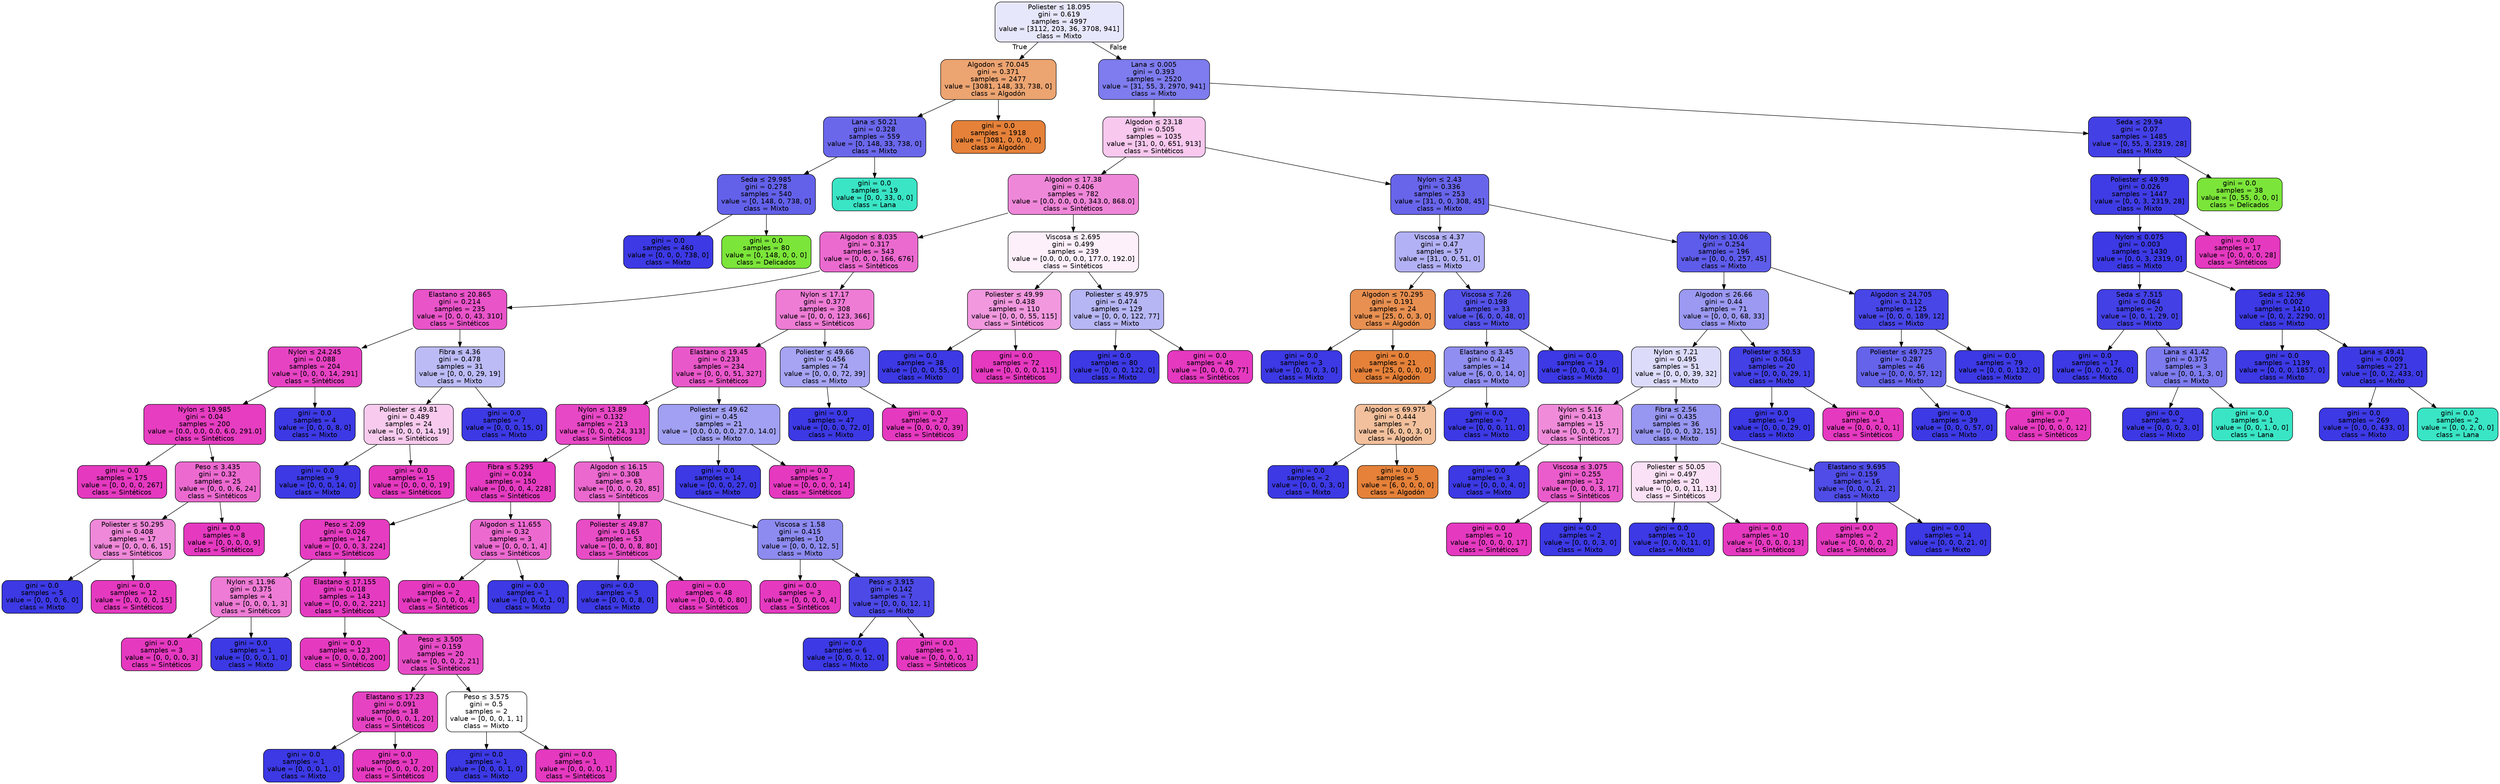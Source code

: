 digraph Tree {
node [shape=box, style="filled, rounded", color="black", fontname="helvetica"] ;
edge [fontname="helvetica"] ;
0 [label=<Poliester &le; 18.095<br/>gini = 0.619<br/>samples = 4997<br/>value = [3112, 203, 36, 3708, 941]<br/>class = Mixto>, fillcolor="#e7e7fc"] ;
1 [label=<Algodon &le; 70.045<br/>gini = 0.371<br/>samples = 2477<br/>value = [3081, 148, 33, 738, 0]<br/>class = Algodón>, fillcolor="#eca471"] ;
0 -> 1 [labeldistance=2.5, labelangle=45, headlabel="True"] ;
2 [label=<Lana &le; 50.21<br/>gini = 0.328<br/>samples = 559<br/>value = [0, 148, 33, 738, 0]<br/>class = Mixto>, fillcolor="#6a67eb"] ;
1 -> 2 ;
3 [label=<Seda &le; 29.985<br/>gini = 0.278<br/>samples = 540<br/>value = [0, 148, 0, 738, 0]<br/>class = Mixto>, fillcolor="#6361ea"] ;
2 -> 3 ;
4 [label=<gini = 0.0<br/>samples = 460<br/>value = [0, 0, 0, 738, 0]<br/>class = Mixto>, fillcolor="#3c39e5"] ;
3 -> 4 ;
5 [label=<gini = 0.0<br/>samples = 80<br/>value = [0, 148, 0, 0, 0]<br/>class = Delicados>, fillcolor="#7be539"] ;
3 -> 5 ;
6 [label=<gini = 0.0<br/>samples = 19<br/>value = [0, 0, 33, 0, 0]<br/>class = Lana>, fillcolor="#39e5c5"] ;
2 -> 6 ;
7 [label=<gini = 0.0<br/>samples = 1918<br/>value = [3081, 0, 0, 0, 0]<br/>class = Algodón>, fillcolor="#e58139"] ;
1 -> 7 ;
8 [label=<Lana &le; 0.005<br/>gini = 0.393<br/>samples = 2520<br/>value = [31, 55, 3, 2970, 941]<br/>class = Mixto>, fillcolor="#7e7cee"] ;
0 -> 8 [labeldistance=2.5, labelangle=-45, headlabel="False"] ;
9 [label=<Algodon &le; 23.18<br/>gini = 0.505<br/>samples = 1035<br/>value = [31, 0, 0, 651, 913]<br/>class = Sintéticos>, fillcolor="#f8c8ee"] ;
8 -> 9 ;
10 [label=<Algodon &le; 17.38<br/>gini = 0.406<br/>samples = 782<br/>value = [0.0, 0.0, 0.0, 343.0, 868.0]<br/>class = Sintéticos>, fillcolor="#ef87d9"] ;
9 -> 10 ;
11 [label=<Algodon &le; 8.035<br/>gini = 0.317<br/>samples = 543<br/>value = [0, 0, 0, 166, 676]<br/>class = Sintéticos>, fillcolor="#eb6acf"] ;
10 -> 11 ;
12 [label=<Elastano &le; 20.865<br/>gini = 0.214<br/>samples = 235<br/>value = [0, 0, 0, 43, 310]<br/>class = Sintéticos>, fillcolor="#e954c9"] ;
11 -> 12 ;
13 [label=<Nylon &le; 24.245<br/>gini = 0.088<br/>samples = 204<br/>value = [0, 0, 0, 14, 291]<br/>class = Sintéticos>, fillcolor="#e643c3"] ;
12 -> 13 ;
14 [label=<Nylon &le; 19.985<br/>gini = 0.04<br/>samples = 200<br/>value = [0.0, 0.0, 0.0, 6.0, 291.0]<br/>class = Sintéticos>, fillcolor="#e63dc1"] ;
13 -> 14 ;
15 [label=<gini = 0.0<br/>samples = 175<br/>value = [0, 0, 0, 0, 267]<br/>class = Sintéticos>, fillcolor="#e539c0"] ;
14 -> 15 ;
16 [label=<Peso &le; 3.435<br/>gini = 0.32<br/>samples = 25<br/>value = [0, 0, 0, 6, 24]<br/>class = Sintéticos>, fillcolor="#ec6ad0"] ;
14 -> 16 ;
17 [label=<Poliester &le; 50.295<br/>gini = 0.408<br/>samples = 17<br/>value = [0, 0, 0, 6, 15]<br/>class = Sintéticos>, fillcolor="#ef88d9"] ;
16 -> 17 ;
18 [label=<gini = 0.0<br/>samples = 5<br/>value = [0, 0, 0, 6, 0]<br/>class = Mixto>, fillcolor="#3c39e5"] ;
17 -> 18 ;
19 [label=<gini = 0.0<br/>samples = 12<br/>value = [0, 0, 0, 0, 15]<br/>class = Sintéticos>, fillcolor="#e539c0"] ;
17 -> 19 ;
20 [label=<gini = 0.0<br/>samples = 8<br/>value = [0, 0, 0, 0, 9]<br/>class = Sintéticos>, fillcolor="#e539c0"] ;
16 -> 20 ;
21 [label=<gini = 0.0<br/>samples = 4<br/>value = [0, 0, 0, 8, 0]<br/>class = Mixto>, fillcolor="#3c39e5"] ;
13 -> 21 ;
22 [label=<Fibra &le; 4.36<br/>gini = 0.478<br/>samples = 31<br/>value = [0, 0, 0, 29, 19]<br/>class = Mixto>, fillcolor="#bcbbf6"] ;
12 -> 22 ;
23 [label=<Poliester &le; 49.81<br/>gini = 0.489<br/>samples = 24<br/>value = [0, 0, 0, 14, 19]<br/>class = Sintéticos>, fillcolor="#f8cbee"] ;
22 -> 23 ;
24 [label=<gini = 0.0<br/>samples = 9<br/>value = [0, 0, 0, 14, 0]<br/>class = Mixto>, fillcolor="#3c39e5"] ;
23 -> 24 ;
25 [label=<gini = 0.0<br/>samples = 15<br/>value = [0, 0, 0, 0, 19]<br/>class = Sintéticos>, fillcolor="#e539c0"] ;
23 -> 25 ;
26 [label=<gini = 0.0<br/>samples = 7<br/>value = [0, 0, 0, 15, 0]<br/>class = Mixto>, fillcolor="#3c39e5"] ;
22 -> 26 ;
27 [label=<Nylon &le; 17.17<br/>gini = 0.377<br/>samples = 308<br/>value = [0, 0, 0, 123, 366]<br/>class = Sintéticos>, fillcolor="#ee7cd5"] ;
11 -> 27 ;
28 [label=<Elastano &le; 19.45<br/>gini = 0.233<br/>samples = 234<br/>value = [0, 0, 0, 51, 327]<br/>class = Sintéticos>, fillcolor="#e958ca"] ;
27 -> 28 ;
29 [label=<Nylon &le; 13.89<br/>gini = 0.132<br/>samples = 213<br/>value = [0, 0, 0, 24, 313]<br/>class = Sintéticos>, fillcolor="#e748c5"] ;
28 -> 29 ;
30 [label=<Fibra &le; 5.295<br/>gini = 0.034<br/>samples = 150<br/>value = [0, 0, 0, 4, 228]<br/>class = Sintéticos>, fillcolor="#e53cc1"] ;
29 -> 30 ;
31 [label=<Peso &le; 2.09<br/>gini = 0.026<br/>samples = 147<br/>value = [0, 0, 0, 3, 224]<br/>class = Sintéticos>, fillcolor="#e53cc1"] ;
30 -> 31 ;
32 [label=<Nylon &le; 11.96<br/>gini = 0.375<br/>samples = 4<br/>value = [0, 0, 0, 1, 3]<br/>class = Sintéticos>, fillcolor="#ee7bd5"] ;
31 -> 32 ;
33 [label=<gini = 0.0<br/>samples = 3<br/>value = [0, 0, 0, 0, 3]<br/>class = Sintéticos>, fillcolor="#e539c0"] ;
32 -> 33 ;
34 [label=<gini = 0.0<br/>samples = 1<br/>value = [0, 0, 0, 1, 0]<br/>class = Mixto>, fillcolor="#3c39e5"] ;
32 -> 34 ;
35 [label=<Elastano &le; 17.155<br/>gini = 0.018<br/>samples = 143<br/>value = [0, 0, 0, 2, 221]<br/>class = Sintéticos>, fillcolor="#e53bc1"] ;
31 -> 35 ;
36 [label=<gini = 0.0<br/>samples = 123<br/>value = [0, 0, 0, 0, 200]<br/>class = Sintéticos>, fillcolor="#e539c0"] ;
35 -> 36 ;
37 [label=<Peso &le; 3.505<br/>gini = 0.159<br/>samples = 20<br/>value = [0, 0, 0, 2, 21]<br/>class = Sintéticos>, fillcolor="#e74cc6"] ;
35 -> 37 ;
38 [label=<Elastano &le; 17.23<br/>gini = 0.091<br/>samples = 18<br/>value = [0, 0, 0, 1, 20]<br/>class = Sintéticos>, fillcolor="#e643c3"] ;
37 -> 38 ;
39 [label=<gini = 0.0<br/>samples = 1<br/>value = [0, 0, 0, 1, 0]<br/>class = Mixto>, fillcolor="#3c39e5"] ;
38 -> 39 ;
40 [label=<gini = 0.0<br/>samples = 17<br/>value = [0, 0, 0, 0, 20]<br/>class = Sintéticos>, fillcolor="#e539c0"] ;
38 -> 40 ;
41 [label=<Peso &le; 3.575<br/>gini = 0.5<br/>samples = 2<br/>value = [0, 0, 0, 1, 1]<br/>class = Mixto>, fillcolor="#ffffff"] ;
37 -> 41 ;
42 [label=<gini = 0.0<br/>samples = 1<br/>value = [0, 0, 0, 1, 0]<br/>class = Mixto>, fillcolor="#3c39e5"] ;
41 -> 42 ;
43 [label=<gini = 0.0<br/>samples = 1<br/>value = [0, 0, 0, 0, 1]<br/>class = Sintéticos>, fillcolor="#e539c0"] ;
41 -> 43 ;
44 [label=<Algodon &le; 11.655<br/>gini = 0.32<br/>samples = 3<br/>value = [0, 0, 0, 1, 4]<br/>class = Sintéticos>, fillcolor="#ec6ad0"] ;
30 -> 44 ;
45 [label=<gini = 0.0<br/>samples = 2<br/>value = [0, 0, 0, 0, 4]<br/>class = Sintéticos>, fillcolor="#e539c0"] ;
44 -> 45 ;
46 [label=<gini = 0.0<br/>samples = 1<br/>value = [0, 0, 0, 1, 0]<br/>class = Mixto>, fillcolor="#3c39e5"] ;
44 -> 46 ;
47 [label=<Algodon &le; 16.15<br/>gini = 0.308<br/>samples = 63<br/>value = [0, 0, 0, 20, 85]<br/>class = Sintéticos>, fillcolor="#eb68cf"] ;
29 -> 47 ;
48 [label=<Poliester &le; 49.87<br/>gini = 0.165<br/>samples = 53<br/>value = [0, 0, 0, 8, 80]<br/>class = Sintéticos>, fillcolor="#e84dc6"] ;
47 -> 48 ;
49 [label=<gini = 0.0<br/>samples = 5<br/>value = [0, 0, 0, 8, 0]<br/>class = Mixto>, fillcolor="#3c39e5"] ;
48 -> 49 ;
50 [label=<gini = 0.0<br/>samples = 48<br/>value = [0, 0, 0, 0, 80]<br/>class = Sintéticos>, fillcolor="#e539c0"] ;
48 -> 50 ;
51 [label=<Viscosa &le; 1.58<br/>gini = 0.415<br/>samples = 10<br/>value = [0, 0, 0, 12, 5]<br/>class = Mixto>, fillcolor="#8d8bf0"] ;
47 -> 51 ;
52 [label=<gini = 0.0<br/>samples = 3<br/>value = [0, 0, 0, 0, 4]<br/>class = Sintéticos>, fillcolor="#e539c0"] ;
51 -> 52 ;
53 [label=<Peso &le; 3.915<br/>gini = 0.142<br/>samples = 7<br/>value = [0, 0, 0, 12, 1]<br/>class = Mixto>, fillcolor="#4c49e7"] ;
51 -> 53 ;
54 [label=<gini = 0.0<br/>samples = 6<br/>value = [0, 0, 0, 12, 0]<br/>class = Mixto>, fillcolor="#3c39e5"] ;
53 -> 54 ;
55 [label=<gini = 0.0<br/>samples = 1<br/>value = [0, 0, 0, 0, 1]<br/>class = Sintéticos>, fillcolor="#e539c0"] ;
53 -> 55 ;
56 [label=<Poliester &le; 49.62<br/>gini = 0.45<br/>samples = 21<br/>value = [0.0, 0.0, 0.0, 27.0, 14.0]<br/>class = Mixto>, fillcolor="#a1a0f2"] ;
28 -> 56 ;
57 [label=<gini = 0.0<br/>samples = 14<br/>value = [0, 0, 0, 27, 0]<br/>class = Mixto>, fillcolor="#3c39e5"] ;
56 -> 57 ;
58 [label=<gini = 0.0<br/>samples = 7<br/>value = [0, 0, 0, 0, 14]<br/>class = Sintéticos>, fillcolor="#e539c0"] ;
56 -> 58 ;
59 [label=<Poliester &le; 49.66<br/>gini = 0.456<br/>samples = 74<br/>value = [0, 0, 0, 72, 39]<br/>class = Mixto>, fillcolor="#a6a4f3"] ;
27 -> 59 ;
60 [label=<gini = 0.0<br/>samples = 47<br/>value = [0, 0, 0, 72, 0]<br/>class = Mixto>, fillcolor="#3c39e5"] ;
59 -> 60 ;
61 [label=<gini = 0.0<br/>samples = 27<br/>value = [0, 0, 0, 0, 39]<br/>class = Sintéticos>, fillcolor="#e539c0"] ;
59 -> 61 ;
62 [label=<Viscosa &le; 2.695<br/>gini = 0.499<br/>samples = 239<br/>value = [0.0, 0.0, 0.0, 177.0, 192.0]<br/>class = Sintéticos>, fillcolor="#fdf0fa"] ;
10 -> 62 ;
63 [label=<Poliester &le; 49.99<br/>gini = 0.438<br/>samples = 110<br/>value = [0, 0, 0, 55, 115]<br/>class = Sintéticos>, fillcolor="#f198de"] ;
62 -> 63 ;
64 [label=<gini = 0.0<br/>samples = 38<br/>value = [0, 0, 0, 55, 0]<br/>class = Mixto>, fillcolor="#3c39e5"] ;
63 -> 64 ;
65 [label=<gini = 0.0<br/>samples = 72<br/>value = [0, 0, 0, 0, 115]<br/>class = Sintéticos>, fillcolor="#e539c0"] ;
63 -> 65 ;
66 [label=<Poliester &le; 49.975<br/>gini = 0.474<br/>samples = 129<br/>value = [0, 0, 0, 122, 77]<br/>class = Mixto>, fillcolor="#b7b6f5"] ;
62 -> 66 ;
67 [label=<gini = 0.0<br/>samples = 80<br/>value = [0, 0, 0, 122, 0]<br/>class = Mixto>, fillcolor="#3c39e5"] ;
66 -> 67 ;
68 [label=<gini = 0.0<br/>samples = 49<br/>value = [0, 0, 0, 0, 77]<br/>class = Sintéticos>, fillcolor="#e539c0"] ;
66 -> 68 ;
69 [label=<Nylon &le; 2.43<br/>gini = 0.336<br/>samples = 253<br/>value = [31, 0, 0, 308, 45]<br/>class = Mixto>, fillcolor="#6865eb"] ;
9 -> 69 ;
70 [label=<Viscosa &le; 4.37<br/>gini = 0.47<br/>samples = 57<br/>value = [31, 0, 0, 51, 0]<br/>class = Mixto>, fillcolor="#b3b1f5"] ;
69 -> 70 ;
71 [label=<Algodon &le; 70.295<br/>gini = 0.191<br/>samples = 24<br/>value = [25, 0, 0, 3, 0]<br/>class = Algodón>, fillcolor="#e89051"] ;
70 -> 71 ;
72 [label=<gini = 0.0<br/>samples = 3<br/>value = [0, 0, 0, 3, 0]<br/>class = Mixto>, fillcolor="#3c39e5"] ;
71 -> 72 ;
73 [label=<gini = 0.0<br/>samples = 21<br/>value = [25, 0, 0, 0, 0]<br/>class = Algodón>, fillcolor="#e58139"] ;
71 -> 73 ;
74 [label=<Viscosa &le; 7.26<br/>gini = 0.198<br/>samples = 33<br/>value = [6, 0, 0, 48, 0]<br/>class = Mixto>, fillcolor="#5452e8"] ;
70 -> 74 ;
75 [label=<Elastano &le; 3.45<br/>gini = 0.42<br/>samples = 14<br/>value = [6, 0, 0, 14, 0]<br/>class = Mixto>, fillcolor="#908ef0"] ;
74 -> 75 ;
76 [label=<Algodon &le; 69.975<br/>gini = 0.444<br/>samples = 7<br/>value = [6, 0, 0, 3, 0]<br/>class = Algodón>, fillcolor="#f2c09c"] ;
75 -> 76 ;
77 [label=<gini = 0.0<br/>samples = 2<br/>value = [0, 0, 0, 3, 0]<br/>class = Mixto>, fillcolor="#3c39e5"] ;
76 -> 77 ;
78 [label=<gini = 0.0<br/>samples = 5<br/>value = [6, 0, 0, 0, 0]<br/>class = Algodón>, fillcolor="#e58139"] ;
76 -> 78 ;
79 [label=<gini = 0.0<br/>samples = 7<br/>value = [0, 0, 0, 11, 0]<br/>class = Mixto>, fillcolor="#3c39e5"] ;
75 -> 79 ;
80 [label=<gini = 0.0<br/>samples = 19<br/>value = [0, 0, 0, 34, 0]<br/>class = Mixto>, fillcolor="#3c39e5"] ;
74 -> 80 ;
81 [label=<Nylon &le; 10.06<br/>gini = 0.254<br/>samples = 196<br/>value = [0, 0, 0, 257, 45]<br/>class = Mixto>, fillcolor="#5e5cea"] ;
69 -> 81 ;
82 [label=<Algodon &le; 26.66<br/>gini = 0.44<br/>samples = 71<br/>value = [0, 0, 0, 68, 33]<br/>class = Mixto>, fillcolor="#9b99f2"] ;
81 -> 82 ;
83 [label=<Nylon &le; 7.21<br/>gini = 0.495<br/>samples = 51<br/>value = [0, 0, 0, 39, 32]<br/>class = Mixto>, fillcolor="#dcdbfa"] ;
82 -> 83 ;
84 [label=<Nylon &le; 5.16<br/>gini = 0.413<br/>samples = 15<br/>value = [0, 0, 0, 7, 17]<br/>class = Sintéticos>, fillcolor="#f08bda"] ;
83 -> 84 ;
85 [label=<gini = 0.0<br/>samples = 3<br/>value = [0, 0, 0, 4, 0]<br/>class = Mixto>, fillcolor="#3c39e5"] ;
84 -> 85 ;
86 [label=<Viscosa &le; 3.075<br/>gini = 0.255<br/>samples = 12<br/>value = [0, 0, 0, 3, 17]<br/>class = Sintéticos>, fillcolor="#ea5ccb"] ;
84 -> 86 ;
87 [label=<gini = 0.0<br/>samples = 10<br/>value = [0, 0, 0, 0, 17]<br/>class = Sintéticos>, fillcolor="#e539c0"] ;
86 -> 87 ;
88 [label=<gini = 0.0<br/>samples = 2<br/>value = [0, 0, 0, 3, 0]<br/>class = Mixto>, fillcolor="#3c39e5"] ;
86 -> 88 ;
89 [label=<Fibra &le; 2.56<br/>gini = 0.435<br/>samples = 36<br/>value = [0, 0, 0, 32, 15]<br/>class = Mixto>, fillcolor="#9796f1"] ;
83 -> 89 ;
90 [label=<Poliester &le; 50.05<br/>gini = 0.497<br/>samples = 20<br/>value = [0, 0, 0, 11, 13]<br/>class = Sintéticos>, fillcolor="#fbe1f5"] ;
89 -> 90 ;
91 [label=<gini = 0.0<br/>samples = 10<br/>value = [0, 0, 0, 11, 0]<br/>class = Mixto>, fillcolor="#3c39e5"] ;
90 -> 91 ;
92 [label=<gini = 0.0<br/>samples = 10<br/>value = [0, 0, 0, 0, 13]<br/>class = Sintéticos>, fillcolor="#e539c0"] ;
90 -> 92 ;
93 [label=<Elastano &le; 9.695<br/>gini = 0.159<br/>samples = 16<br/>value = [0, 0, 0, 21, 2]<br/>class = Mixto>, fillcolor="#4f4ce7"] ;
89 -> 93 ;
94 [label=<gini = 0.0<br/>samples = 2<br/>value = [0, 0, 0, 0, 2]<br/>class = Sintéticos>, fillcolor="#e539c0"] ;
93 -> 94 ;
95 [label=<gini = 0.0<br/>samples = 14<br/>value = [0, 0, 0, 21, 0]<br/>class = Mixto>, fillcolor="#3c39e5"] ;
93 -> 95 ;
96 [label=<Poliester &le; 50.53<br/>gini = 0.064<br/>samples = 20<br/>value = [0, 0, 0, 29, 1]<br/>class = Mixto>, fillcolor="#4340e6"] ;
82 -> 96 ;
97 [label=<gini = 0.0<br/>samples = 19<br/>value = [0, 0, 0, 29, 0]<br/>class = Mixto>, fillcolor="#3c39e5"] ;
96 -> 97 ;
98 [label=<gini = 0.0<br/>samples = 1<br/>value = [0, 0, 0, 0, 1]<br/>class = Sintéticos>, fillcolor="#e539c0"] ;
96 -> 98 ;
99 [label=<Algodon &le; 24.705<br/>gini = 0.112<br/>samples = 125<br/>value = [0, 0, 0, 189, 12]<br/>class = Mixto>, fillcolor="#4846e7"] ;
81 -> 99 ;
100 [label=<Poliester &le; 49.725<br/>gini = 0.287<br/>samples = 46<br/>value = [0, 0, 0, 57, 12]<br/>class = Mixto>, fillcolor="#6563ea"] ;
99 -> 100 ;
101 [label=<gini = 0.0<br/>samples = 39<br/>value = [0, 0, 0, 57, 0]<br/>class = Mixto>, fillcolor="#3c39e5"] ;
100 -> 101 ;
102 [label=<gini = 0.0<br/>samples = 7<br/>value = [0, 0, 0, 0, 12]<br/>class = Sintéticos>, fillcolor="#e539c0"] ;
100 -> 102 ;
103 [label=<gini = 0.0<br/>samples = 79<br/>value = [0, 0, 0, 132, 0]<br/>class = Mixto>, fillcolor="#3c39e5"] ;
99 -> 103 ;
104 [label=<Seda &le; 29.94<br/>gini = 0.07<br/>samples = 1485<br/>value = [0, 55, 3, 2319, 28]<br/>class = Mixto>, fillcolor="#4340e6"] ;
8 -> 104 ;
105 [label=<Poliester &le; 49.99<br/>gini = 0.026<br/>samples = 1447<br/>value = [0, 0, 3, 2319, 28]<br/>class = Mixto>, fillcolor="#3f3ce5"] ;
104 -> 105 ;
106 [label=<Nylon &le; 0.075<br/>gini = 0.003<br/>samples = 1430<br/>value = [0, 0, 3, 2319, 0]<br/>class = Mixto>, fillcolor="#3c39e5"] ;
105 -> 106 ;
107 [label=<Seda &le; 7.515<br/>gini = 0.064<br/>samples = 20<br/>value = [0, 0, 1, 29, 0]<br/>class = Mixto>, fillcolor="#4340e6"] ;
106 -> 107 ;
108 [label=<gini = 0.0<br/>samples = 17<br/>value = [0, 0, 0, 26, 0]<br/>class = Mixto>, fillcolor="#3c39e5"] ;
107 -> 108 ;
109 [label=<Lana &le; 41.42<br/>gini = 0.375<br/>samples = 3<br/>value = [0, 0, 1, 3, 0]<br/>class = Mixto>, fillcolor="#7d7bee"] ;
107 -> 109 ;
110 [label=<gini = 0.0<br/>samples = 2<br/>value = [0, 0, 0, 3, 0]<br/>class = Mixto>, fillcolor="#3c39e5"] ;
109 -> 110 ;
111 [label=<gini = 0.0<br/>samples = 1<br/>value = [0, 0, 1, 0, 0]<br/>class = Lana>, fillcolor="#39e5c5"] ;
109 -> 111 ;
112 [label=<Seda &le; 12.96<br/>gini = 0.002<br/>samples = 1410<br/>value = [0, 0, 2, 2290, 0]<br/>class = Mixto>, fillcolor="#3c39e5"] ;
106 -> 112 ;
113 [label=<gini = 0.0<br/>samples = 1139<br/>value = [0, 0, 0, 1857, 0]<br/>class = Mixto>, fillcolor="#3c39e5"] ;
112 -> 113 ;
114 [label=<Lana &le; 49.41<br/>gini = 0.009<br/>samples = 271<br/>value = [0, 0, 2, 433, 0]<br/>class = Mixto>, fillcolor="#3d3ae5"] ;
112 -> 114 ;
115 [label=<gini = 0.0<br/>samples = 269<br/>value = [0, 0, 0, 433, 0]<br/>class = Mixto>, fillcolor="#3c39e5"] ;
114 -> 115 ;
116 [label=<gini = 0.0<br/>samples = 2<br/>value = [0, 0, 2, 0, 0]<br/>class = Lana>, fillcolor="#39e5c5"] ;
114 -> 116 ;
117 [label=<gini = 0.0<br/>samples = 17<br/>value = [0, 0, 0, 0, 28]<br/>class = Sintéticos>, fillcolor="#e539c0"] ;
105 -> 117 ;
118 [label=<gini = 0.0<br/>samples = 38<br/>value = [0, 55, 0, 0, 0]<br/>class = Delicados>, fillcolor="#7be539"] ;
104 -> 118 ;
}